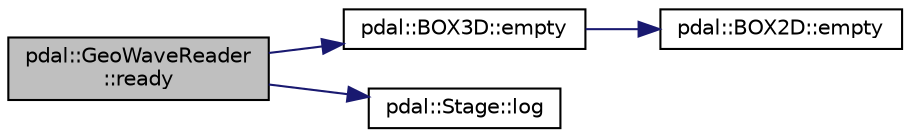 digraph "pdal::GeoWaveReader::ready"
{
  edge [fontname="Helvetica",fontsize="10",labelfontname="Helvetica",labelfontsize="10"];
  node [fontname="Helvetica",fontsize="10",shape=record];
  rankdir="LR";
  Node1 [label="pdal::GeoWaveReader\l::ready",height=0.2,width=0.4,color="black", fillcolor="grey75", style="filled", fontcolor="black"];
  Node1 -> Node2 [color="midnightblue",fontsize="10",style="solid",fontname="Helvetica"];
  Node2 [label="pdal::BOX3D::empty",height=0.2,width=0.4,color="black", fillcolor="white", style="filled",URL="$classpdal_1_1BOX3D.html#ab1150f00df7ce85599138b2c0d45d4dc"];
  Node2 -> Node3 [color="midnightblue",fontsize="10",style="solid",fontname="Helvetica"];
  Node3 [label="pdal::BOX2D::empty",height=0.2,width=0.4,color="black", fillcolor="white", style="filled",URL="$classpdal_1_1BOX2D.html#aec5fae5f73a34a1d4248d596cad77755"];
  Node1 -> Node4 [color="midnightblue",fontsize="10",style="solid",fontname="Helvetica"];
  Node4 [label="pdal::Stage::log",height=0.2,width=0.4,color="black", fillcolor="white", style="filled",URL="$classpdal_1_1Stage.html#ae8c29817e14d7cda53fdcbb23102d872"];
}

